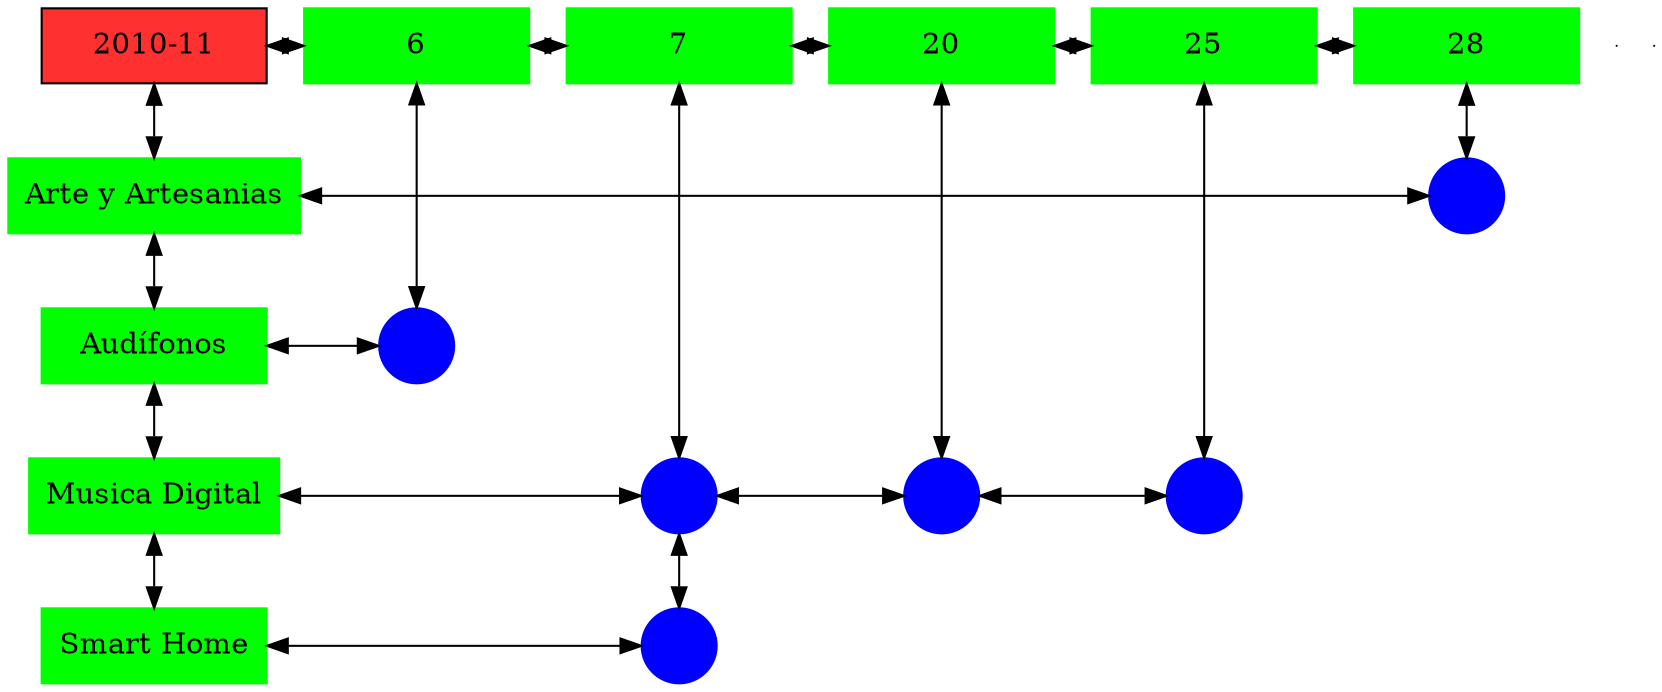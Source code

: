 digraph G{
node[shape="box"];
nodeMt[ label = "2010-11", width = 1.5, style = filled, fillcolor = firebrick1, group = 1 ];
e0[ shape = point, width = 0 ];
e1[ shape = point, width = 0 ];
node0xc0021027d0[label="6",color=green,style =filled,width = 1.5 group=6];
nodeMt->node0xc0021027d0[dir="both"];
{rank=same;nodeMt;node0xc0021027d0;}
node0xc001e6ee60[label="7",color=green,style =filled,width = 1.5 group=7];
node0xc0021027d0->node0xc001e6ee60[dir="both"];
{rank=same;node0xc0021027d0;node0xc001e6ee60;}
node0xc0020f2550[label="20",color=green,style =filled,width = 1.5 group=20];
node0xc001e6ee60->node0xc0020f2550[dir="both"];
{rank=same;node0xc001e6ee60;node0xc0020f2550;}
node0xc00217a910[label="25",color=green,style =filled,width = 1.5 group=25];
node0xc0020f2550->node0xc00217a910[dir="both"];
{rank=same;node0xc0020f2550;node0xc00217a910;}
node0xc001f67810[label="28",color=green,style =filled,width = 1.5 group=28];
node0xc00217a910->node0xc001f67810[dir="both"];
{rank=same;node0xc00217a910;node0xc001f67810;}
node0xc001f677c0[label="Arte y Artesanias",color=green,style =filled width = 1.5 group=1];
node0xc001f70580[label="",color=blue,style =filled, width = 0.5 group=28 shape=circle];
node0xc001f677c0->node0xc001f70580[dir="both"];
{rank=same;node0xc001f677c0;node0xc001f70580;}
node0xc002102780[label="Audífonos",color=green,style =filled width = 1.5 group=1];
node0xc0020fee80[label="",color=blue,style =filled, width = 0.5 group=6 shape=circle];
node0xc002102780->node0xc0020fee80[dir="both"];
{rank=same;node0xc002102780;node0xc0020fee80;}
node0xc0020f2500[label="Musica Digital",color=green,style =filled width = 1.5 group=1];
node0xc002115b80[label="",color=blue,style =filled, width = 0.5 group=7 shape=circle];
node0xc0020f2500->node0xc002115b80[dir="both"];
{rank=same;node0xc0020f2500;node0xc002115b80;}
node0xc0020eb380[label="",color=blue,style =filled, width = 0.5 group=20 shape=circle];
node0xc002115b80->node0xc0020eb380[dir="both"];
{rank=same;node0xc0020eb380;node0xc002115b80;}
node0xc002184100[label="",color=blue,style =filled, width = 0.5 group=25 shape=circle];
node0xc0020eb380->node0xc002184100[dir="both"];
{rank=same;node0xc002184100;node0xc0020eb380;}
node0xc001e6ee10[label="Smart Home",color=green,style =filled width = 1.5 group=1];
node0xc001e5df80[label="",color=blue,style =filled, width = 0.5 group=7 shape=circle];
node0xc001e6ee10->node0xc001e5df80[dir="both"];
{rank=same;node0xc001e6ee10;node0xc001e5df80;}
node0xc0021027d0->node0xc0020fee80[dir="both"];
node0xc001e6ee60->node0xc002115b80[dir="both"];
node0xc002115b80->node0xc001e5df80[dir="both"];
node0xc0020f2550->node0xc0020eb380[dir="both"];
node0xc00217a910->node0xc002184100[dir="both"];
node0xc001f67810->node0xc001f70580[dir="both"];
nodeMt->node0xc001f677c0[dir="both"];
node0xc001f677c0->node0xc002102780[dir="both"];
node0xc002102780->node0xc0020f2500[dir="both"];
node0xc0020f2500->node0xc001e6ee10[dir="both"];
}
